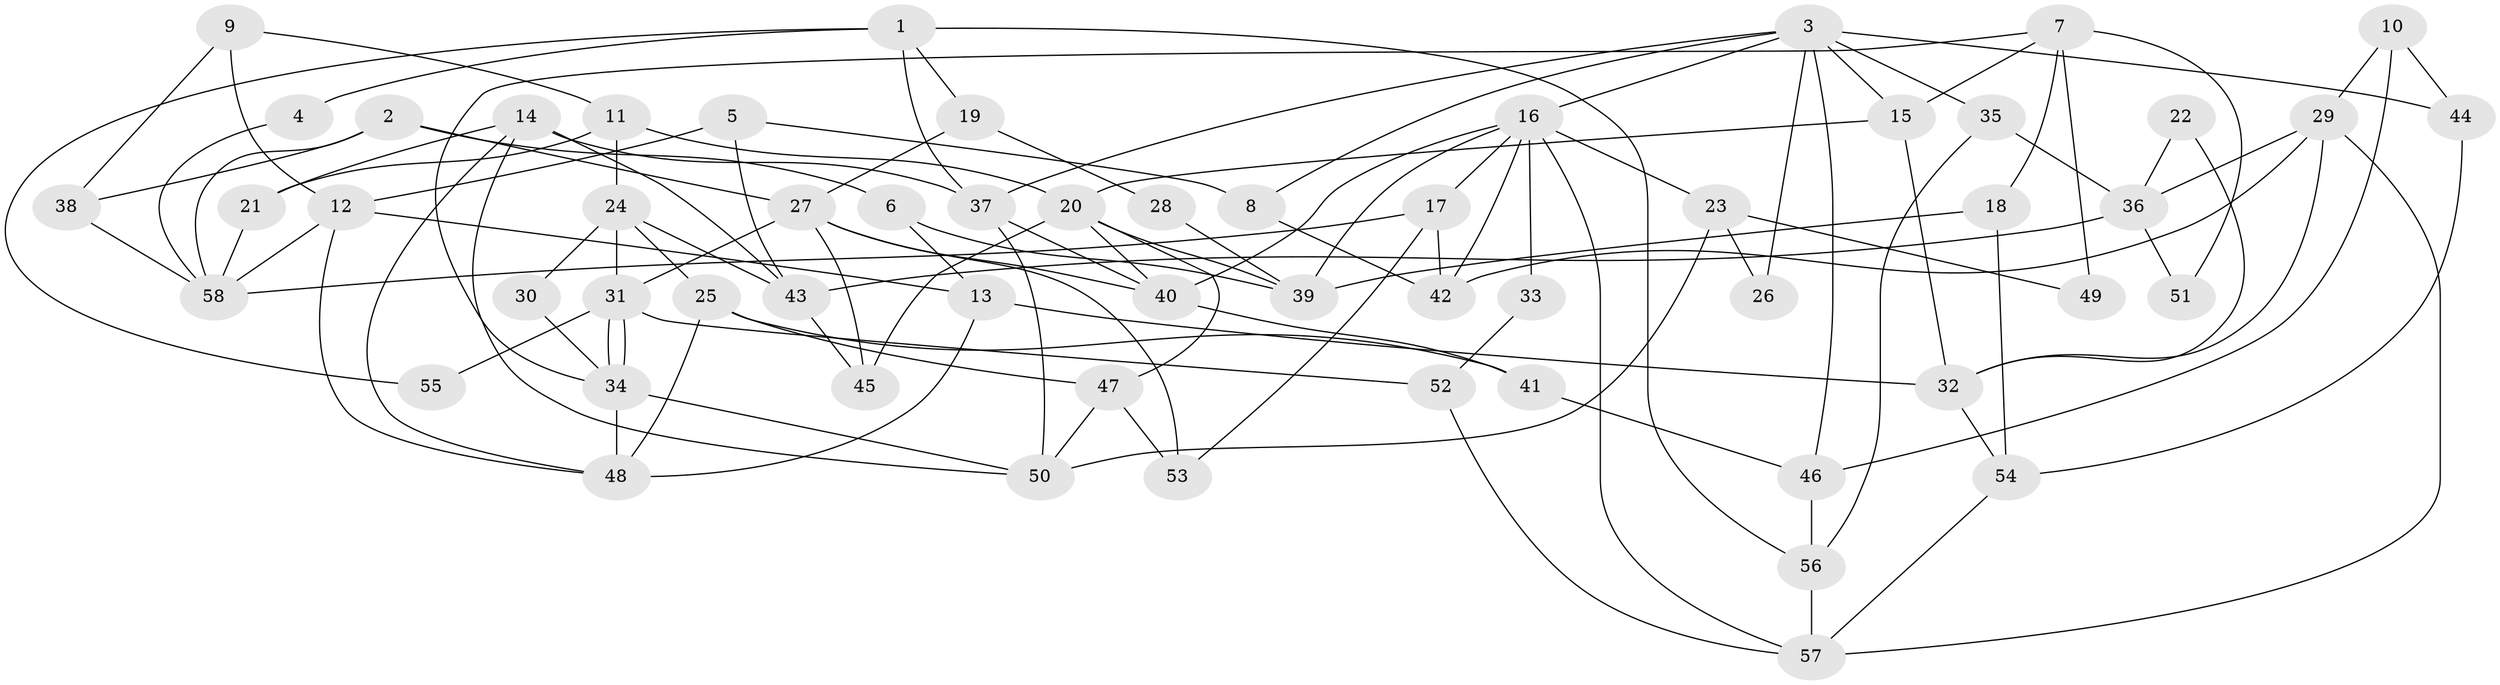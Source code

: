 // coarse degree distribution, {3: 0.27586206896551724, 6: 0.1724137931034483, 7: 0.034482758620689655, 4: 0.1724137931034483, 2: 0.13793103448275862, 8: 0.10344827586206896, 5: 0.06896551724137931, 9: 0.034482758620689655}
// Generated by graph-tools (version 1.1) at 2025/53/03/04/25 21:53:54]
// undirected, 58 vertices, 116 edges
graph export_dot {
graph [start="1"]
  node [color=gray90,style=filled];
  1;
  2;
  3;
  4;
  5;
  6;
  7;
  8;
  9;
  10;
  11;
  12;
  13;
  14;
  15;
  16;
  17;
  18;
  19;
  20;
  21;
  22;
  23;
  24;
  25;
  26;
  27;
  28;
  29;
  30;
  31;
  32;
  33;
  34;
  35;
  36;
  37;
  38;
  39;
  40;
  41;
  42;
  43;
  44;
  45;
  46;
  47;
  48;
  49;
  50;
  51;
  52;
  53;
  54;
  55;
  56;
  57;
  58;
  1 -- 56;
  1 -- 37;
  1 -- 4;
  1 -- 19;
  1 -- 55;
  2 -- 27;
  2 -- 38;
  2 -- 6;
  2 -- 58;
  3 -- 16;
  3 -- 35;
  3 -- 8;
  3 -- 15;
  3 -- 26;
  3 -- 37;
  3 -- 44;
  3 -- 46;
  4 -- 58;
  5 -- 43;
  5 -- 12;
  5 -- 8;
  6 -- 39;
  6 -- 13;
  7 -- 34;
  7 -- 18;
  7 -- 15;
  7 -- 49;
  7 -- 51;
  8 -- 42;
  9 -- 11;
  9 -- 12;
  9 -- 38;
  10 -- 46;
  10 -- 29;
  10 -- 44;
  11 -- 20;
  11 -- 24;
  11 -- 21;
  12 -- 58;
  12 -- 48;
  12 -- 13;
  13 -- 32;
  13 -- 48;
  14 -- 48;
  14 -- 21;
  14 -- 37;
  14 -- 43;
  14 -- 50;
  15 -- 20;
  15 -- 32;
  16 -- 57;
  16 -- 40;
  16 -- 17;
  16 -- 23;
  16 -- 33;
  16 -- 39;
  16 -- 42;
  17 -- 42;
  17 -- 53;
  17 -- 58;
  18 -- 39;
  18 -- 54;
  19 -- 27;
  19 -- 28;
  20 -- 40;
  20 -- 39;
  20 -- 45;
  20 -- 47;
  21 -- 58;
  22 -- 36;
  22 -- 32;
  23 -- 50;
  23 -- 26;
  23 -- 49;
  24 -- 43;
  24 -- 25;
  24 -- 30;
  24 -- 31;
  25 -- 47;
  25 -- 48;
  25 -- 41;
  27 -- 31;
  27 -- 53;
  27 -- 40;
  27 -- 45;
  28 -- 39;
  29 -- 42;
  29 -- 32;
  29 -- 36;
  29 -- 57;
  30 -- 34;
  31 -- 34;
  31 -- 34;
  31 -- 52;
  31 -- 55;
  32 -- 54;
  33 -- 52;
  34 -- 50;
  34 -- 48;
  35 -- 56;
  35 -- 36;
  36 -- 43;
  36 -- 51;
  37 -- 40;
  37 -- 50;
  38 -- 58;
  40 -- 41;
  41 -- 46;
  43 -- 45;
  44 -- 54;
  46 -- 56;
  47 -- 50;
  47 -- 53;
  52 -- 57;
  54 -- 57;
  56 -- 57;
}
